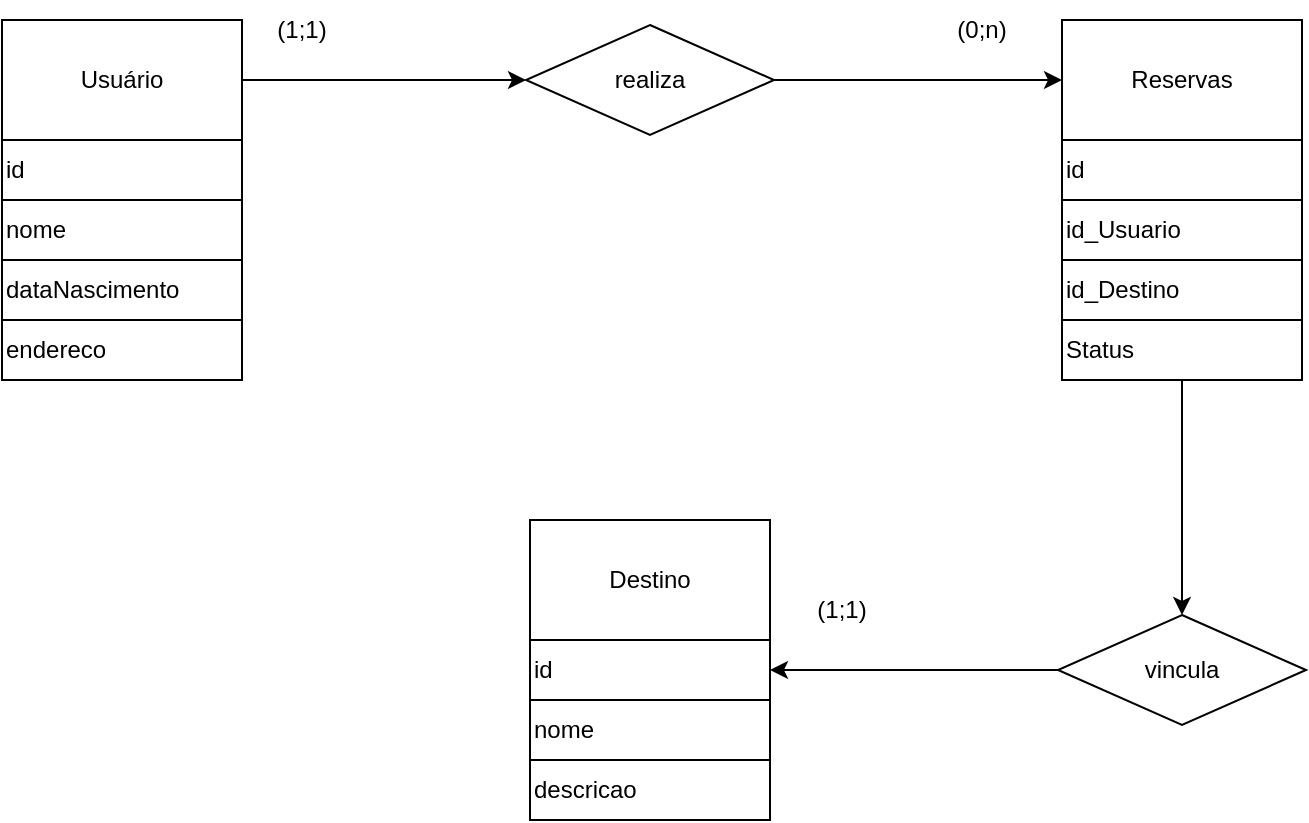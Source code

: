 <mxfile version="24.8.3">
  <diagram name="Página-1" id="H4Kf1RNes1olcNt3rs2s">
    <mxGraphModel dx="1434" dy="780" grid="1" gridSize="10" guides="1" tooltips="1" connect="1" arrows="1" fold="1" page="1" pageScale="1" pageWidth="827" pageHeight="1169" math="0" shadow="0">
      <root>
        <mxCell id="0" />
        <mxCell id="1" parent="0" />
        <mxCell id="r4cGCLrEiMLnPpjOmIR3-22" style="edgeStyle=orthogonalEdgeStyle;rounded=0;orthogonalLoop=1;jettySize=auto;html=1;entryX=0;entryY=0.5;entryDx=0;entryDy=0;" edge="1" parent="1" source="r4cGCLrEiMLnPpjOmIR3-1" target="r4cGCLrEiMLnPpjOmIR3-19">
          <mxGeometry relative="1" as="geometry" />
        </mxCell>
        <mxCell id="r4cGCLrEiMLnPpjOmIR3-1" value="Usuário" style="rounded=0;whiteSpace=wrap;html=1;" vertex="1" parent="1">
          <mxGeometry x="90" y="210" width="120" height="60" as="geometry" />
        </mxCell>
        <mxCell id="r4cGCLrEiMLnPpjOmIR3-2" value="Destino" style="rounded=0;whiteSpace=wrap;html=1;" vertex="1" parent="1">
          <mxGeometry x="354" y="460" width="120" height="60" as="geometry" />
        </mxCell>
        <mxCell id="r4cGCLrEiMLnPpjOmIR3-3" value="Reservas" style="rounded=0;whiteSpace=wrap;html=1;" vertex="1" parent="1">
          <mxGeometry x="620" y="210" width="120" height="60" as="geometry" />
        </mxCell>
        <mxCell id="r4cGCLrEiMLnPpjOmIR3-8" value="id" style="rounded=0;whiteSpace=wrap;html=1;align=left;" vertex="1" parent="1">
          <mxGeometry x="354" y="520" width="120" height="30" as="geometry" />
        </mxCell>
        <mxCell id="r4cGCLrEiMLnPpjOmIR3-9" value="nome" style="rounded=0;whiteSpace=wrap;html=1;align=left;" vertex="1" parent="1">
          <mxGeometry x="354" y="550" width="120" height="30" as="geometry" />
        </mxCell>
        <mxCell id="r4cGCLrEiMLnPpjOmIR3-10" value="descricao" style="rounded=0;whiteSpace=wrap;html=1;align=left;" vertex="1" parent="1">
          <mxGeometry x="354" y="580" width="120" height="30" as="geometry" />
        </mxCell>
        <mxCell id="r4cGCLrEiMLnPpjOmIR3-11" value="id" style="rounded=0;whiteSpace=wrap;html=1;align=left;" vertex="1" parent="1">
          <mxGeometry x="90" y="270" width="120" height="30" as="geometry" />
        </mxCell>
        <mxCell id="r4cGCLrEiMLnPpjOmIR3-12" value="nome" style="rounded=0;whiteSpace=wrap;html=1;align=left;" vertex="1" parent="1">
          <mxGeometry x="90" y="300" width="120" height="30" as="geometry" />
        </mxCell>
        <mxCell id="r4cGCLrEiMLnPpjOmIR3-13" value="dataNascimento" style="rounded=0;whiteSpace=wrap;html=1;align=left;" vertex="1" parent="1">
          <mxGeometry x="90" y="330" width="120" height="30" as="geometry" />
        </mxCell>
        <mxCell id="r4cGCLrEiMLnPpjOmIR3-14" value="endereco" style="rounded=0;whiteSpace=wrap;html=1;align=left;" vertex="1" parent="1">
          <mxGeometry x="90" y="360" width="120" height="30" as="geometry" />
        </mxCell>
        <mxCell id="r4cGCLrEiMLnPpjOmIR3-15" value="id" style="rounded=0;whiteSpace=wrap;html=1;align=left;" vertex="1" parent="1">
          <mxGeometry x="620" y="270" width="120" height="30" as="geometry" />
        </mxCell>
        <mxCell id="r4cGCLrEiMLnPpjOmIR3-16" value="id_Usuario" style="rounded=0;whiteSpace=wrap;html=1;align=left;" vertex="1" parent="1">
          <mxGeometry x="620" y="300" width="120" height="30" as="geometry" />
        </mxCell>
        <mxCell id="r4cGCLrEiMLnPpjOmIR3-17" value="id_Destino" style="rounded=0;whiteSpace=wrap;html=1;align=left;" vertex="1" parent="1">
          <mxGeometry x="620" y="330" width="120" height="30" as="geometry" />
        </mxCell>
        <mxCell id="r4cGCLrEiMLnPpjOmIR3-25" style="edgeStyle=orthogonalEdgeStyle;rounded=0;orthogonalLoop=1;jettySize=auto;html=1;entryX=0.5;entryY=0;entryDx=0;entryDy=0;" edge="1" parent="1" source="r4cGCLrEiMLnPpjOmIR3-18" target="r4cGCLrEiMLnPpjOmIR3-24">
          <mxGeometry relative="1" as="geometry" />
        </mxCell>
        <mxCell id="r4cGCLrEiMLnPpjOmIR3-18" value="Status" style="rounded=0;whiteSpace=wrap;html=1;align=left;" vertex="1" parent="1">
          <mxGeometry x="620" y="360" width="120" height="30" as="geometry" />
        </mxCell>
        <mxCell id="r4cGCLrEiMLnPpjOmIR3-23" style="edgeStyle=orthogonalEdgeStyle;rounded=0;orthogonalLoop=1;jettySize=auto;html=1;" edge="1" parent="1" source="r4cGCLrEiMLnPpjOmIR3-19" target="r4cGCLrEiMLnPpjOmIR3-3">
          <mxGeometry relative="1" as="geometry" />
        </mxCell>
        <mxCell id="r4cGCLrEiMLnPpjOmIR3-19" value="realiza" style="rhombus;whiteSpace=wrap;html=1;" vertex="1" parent="1">
          <mxGeometry x="352" y="212.5" width="124" height="55" as="geometry" />
        </mxCell>
        <mxCell id="r4cGCLrEiMLnPpjOmIR3-28" style="edgeStyle=orthogonalEdgeStyle;rounded=0;orthogonalLoop=1;jettySize=auto;html=1;entryX=1;entryY=0.5;entryDx=0;entryDy=0;" edge="1" parent="1" source="r4cGCLrEiMLnPpjOmIR3-24" target="r4cGCLrEiMLnPpjOmIR3-8">
          <mxGeometry relative="1" as="geometry" />
        </mxCell>
        <mxCell id="r4cGCLrEiMLnPpjOmIR3-24" value="vincula" style="rhombus;whiteSpace=wrap;html=1;" vertex="1" parent="1">
          <mxGeometry x="618" y="507.5" width="124" height="55" as="geometry" />
        </mxCell>
        <mxCell id="r4cGCLrEiMLnPpjOmIR3-29" value="(1;1)" style="text;html=1;align=center;verticalAlign=middle;whiteSpace=wrap;rounded=0;" vertex="1" parent="1">
          <mxGeometry x="210" y="200" width="60" height="30" as="geometry" />
        </mxCell>
        <mxCell id="r4cGCLrEiMLnPpjOmIR3-30" value="(0;n)" style="text;html=1;align=center;verticalAlign=middle;whiteSpace=wrap;rounded=0;" vertex="1" parent="1">
          <mxGeometry x="550" y="200" width="60" height="30" as="geometry" />
        </mxCell>
        <mxCell id="r4cGCLrEiMLnPpjOmIR3-31" value="(1;1)" style="text;html=1;align=center;verticalAlign=middle;whiteSpace=wrap;rounded=0;" vertex="1" parent="1">
          <mxGeometry x="480" y="490" width="60" height="30" as="geometry" />
        </mxCell>
      </root>
    </mxGraphModel>
  </diagram>
</mxfile>
